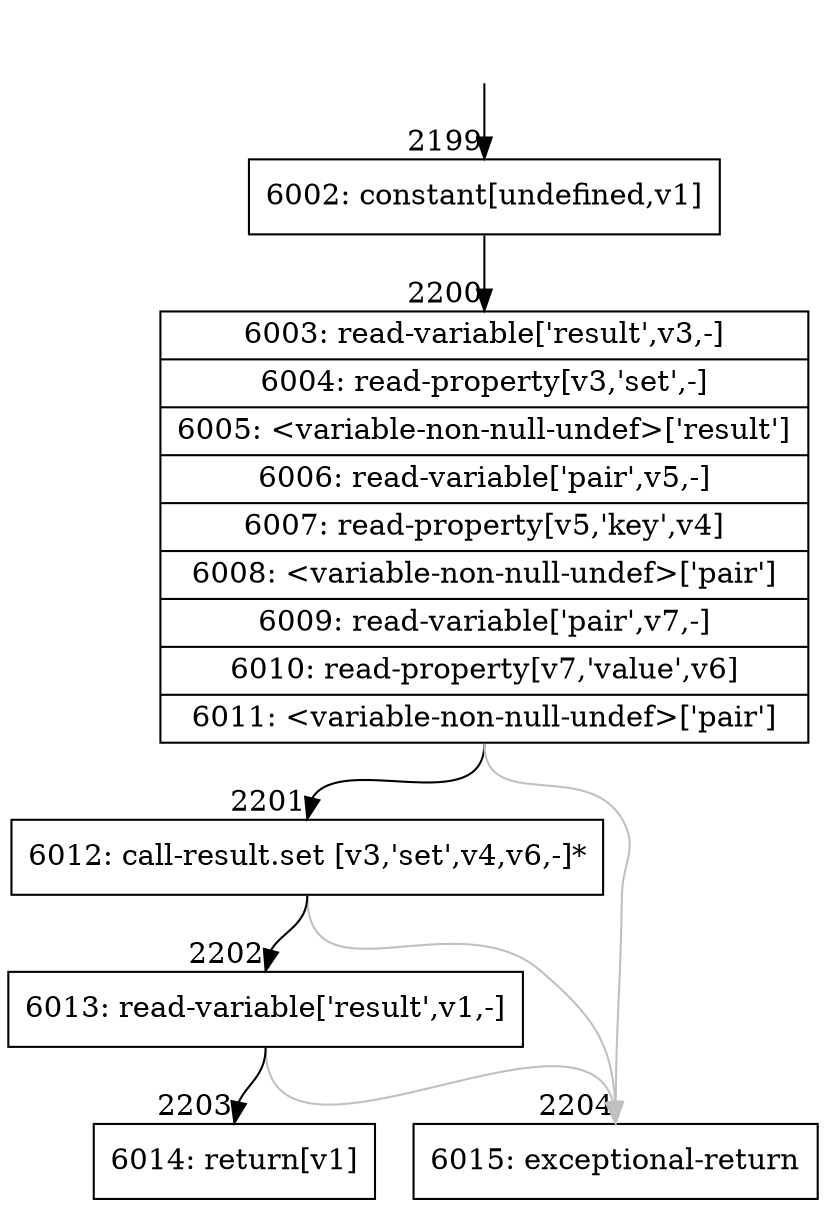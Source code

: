 digraph {
rankdir="TD"
BB_entry198[shape=none,label=""];
BB_entry198 -> BB2199 [tailport=s, headport=n, headlabel="    2199"]
BB2199 [shape=record label="{6002: constant[undefined,v1]}" ] 
BB2199 -> BB2200 [tailport=s, headport=n, headlabel="      2200"]
BB2200 [shape=record label="{6003: read-variable['result',v3,-]|6004: read-property[v3,'set',-]|6005: \<variable-non-null-undef\>['result']|6006: read-variable['pair',v5,-]|6007: read-property[v5,'key',v4]|6008: \<variable-non-null-undef\>['pair']|6009: read-variable['pair',v7,-]|6010: read-property[v7,'value',v6]|6011: \<variable-non-null-undef\>['pair']}" ] 
BB2200 -> BB2201 [tailport=s, headport=n, headlabel="      2201"]
BB2200 -> BB2204 [tailport=s, headport=n, color=gray, headlabel="      2204"]
BB2201 [shape=record label="{6012: call-result.set [v3,'set',v4,v6,-]*}" ] 
BB2201 -> BB2202 [tailport=s, headport=n, headlabel="      2202"]
BB2201 -> BB2204 [tailport=s, headport=n, color=gray]
BB2202 [shape=record label="{6013: read-variable['result',v1,-]}" ] 
BB2202 -> BB2203 [tailport=s, headport=n, headlabel="      2203"]
BB2202 -> BB2204 [tailport=s, headport=n, color=gray]
BB2203 [shape=record label="{6014: return[v1]}" ] 
BB2204 [shape=record label="{6015: exceptional-return}" ] 
//#$~ 1476
}
